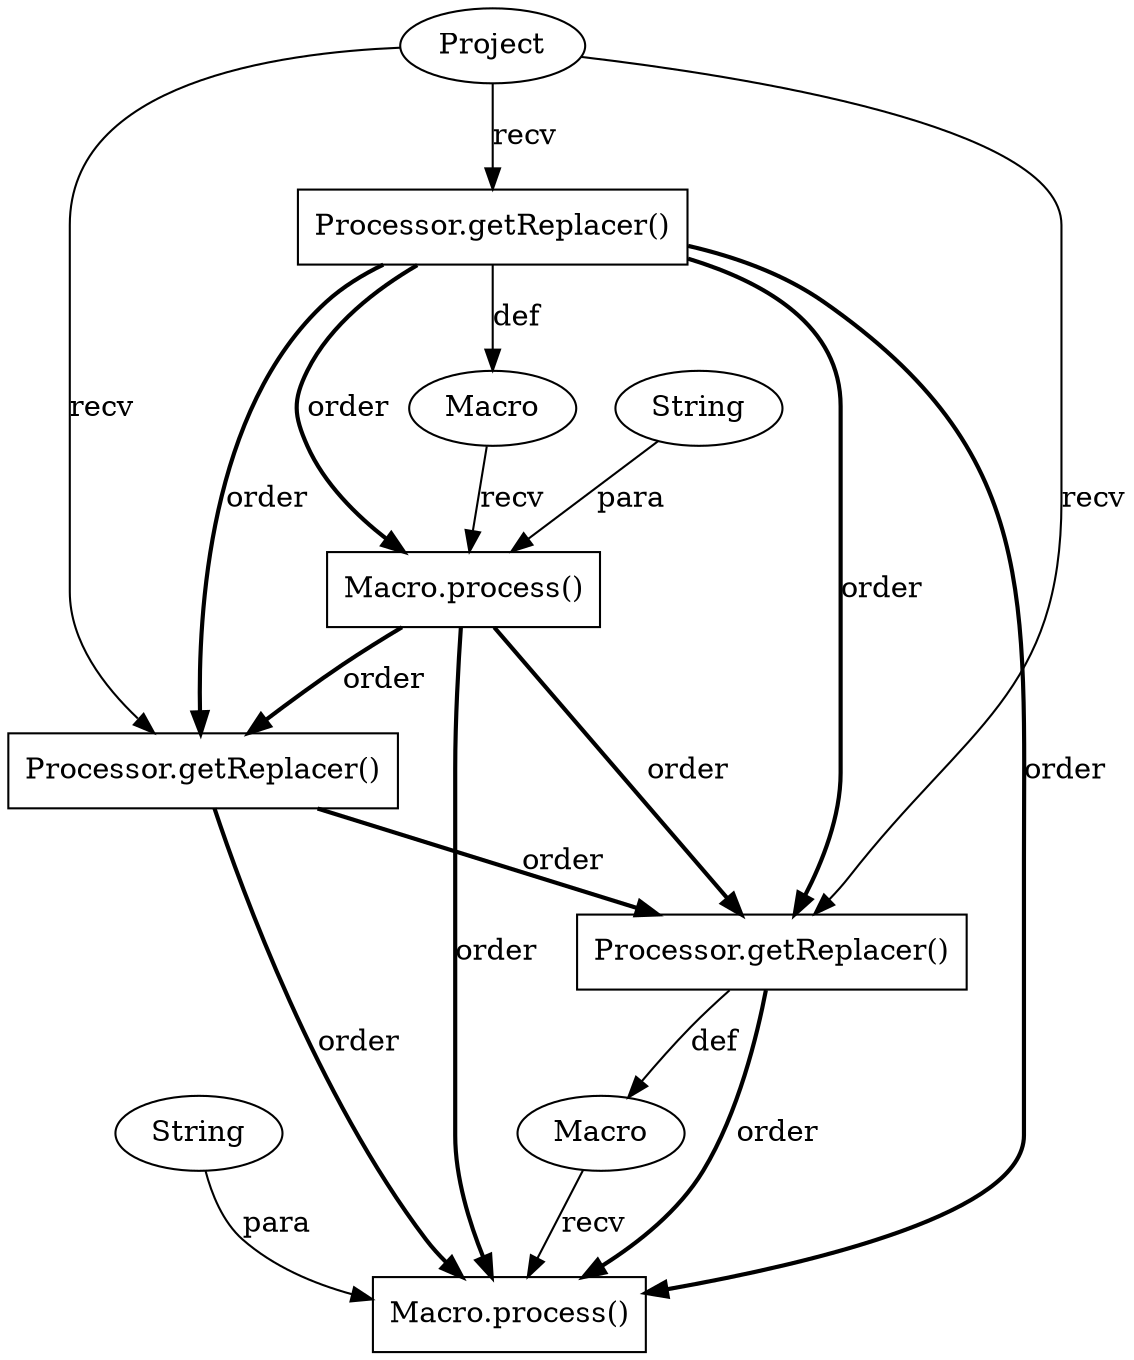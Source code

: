 digraph "AUG" {

  1 [ label="Macro.process()" shape="box" ];
  2 [ label="String" shape="ellipse" ];
  3 [ label="Macro" shape="ellipse" ];
  4 [ label="Processor.getReplacer()" shape="box" ];
  5 [ label="Macro.process()" shape="box" ];
  6 [ label="Project" shape="ellipse" ];
  7 [ label="Processor.getReplacer()" shape="box" ];
  8 [ label="Processor.getReplacer()" shape="box" ];
  9 [ label="Macro" shape="ellipse" ];
  10 [ label="String" shape="ellipse" ];
  8 -> 1 [ label="order" style="bold" ];
  2 -> 1 [ label="para" style="solid" ];
  7 -> 1 [ label="order" style="bold" ];
  3 -> 1 [ label="recv" style="solid" ];
  5 -> 1 [ label="order" style="bold" ];
  4 -> 1 [ label="order" style="bold" ];
  4 -> 3 [ label="def" style="solid" ];
  6 -> 4 [ label="recv" style="solid" ];
  7 -> 4 [ label="order" style="bold" ];
  5 -> 4 [ label="order" style="bold" ];
  8 -> 4 [ label="order" style="bold" ];
  10 -> 5 [ label="para" style="solid" ];
  7 -> 5 [ label="order" style="bold" ];
  9 -> 5 [ label="recv" style="solid" ];
  6 -> 7 [ label="recv" style="solid" ];
  5 -> 8 [ label="order" style="bold" ];
  6 -> 8 [ label="recv" style="solid" ];
  7 -> 8 [ label="order" style="bold" ];
  7 -> 9 [ label="def" style="solid" ];
}
